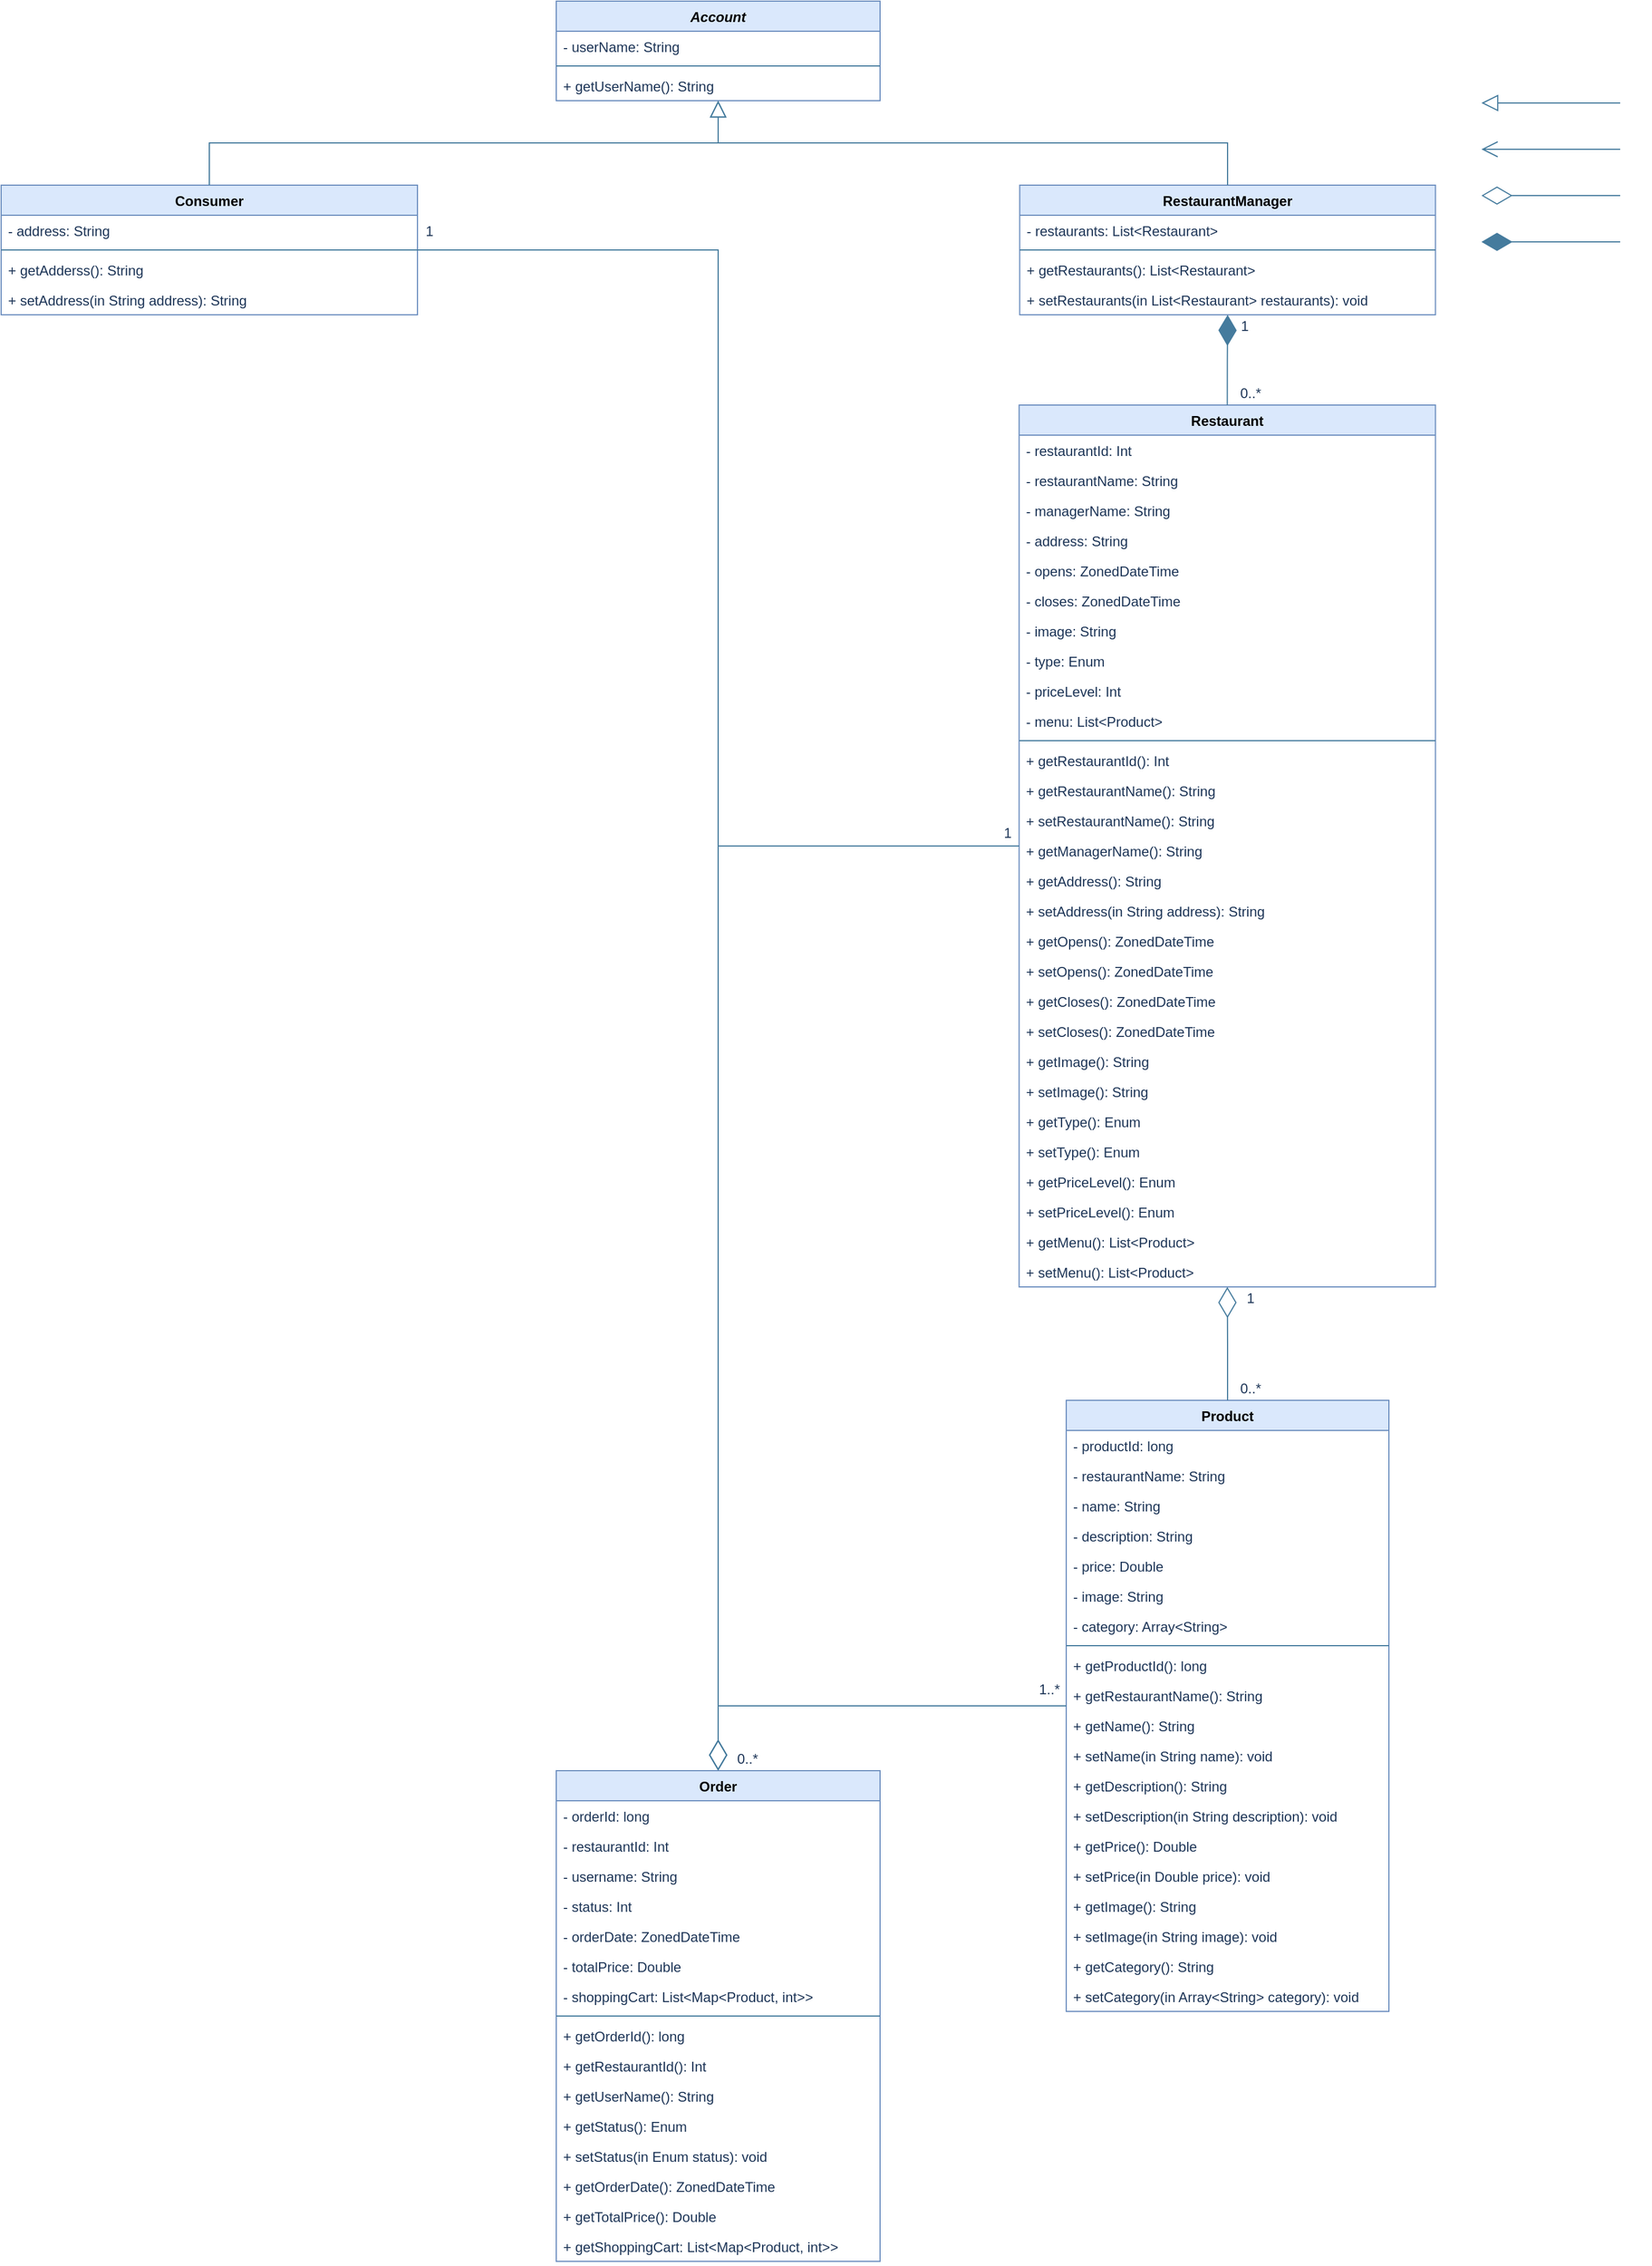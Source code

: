 <mxfile version="15.4.0" type="device"><diagram id="kH5EvR-699uaDCiAUXqp" name="Page-1"><mxGraphModel dx="772" dy="2348" grid="1" gridSize="10" guides="1" tooltips="1" connect="1" arrows="1" fold="1" page="1" pageScale="1" pageWidth="827" pageHeight="1169" background="#ffffff" math="0" shadow="0"><root><mxCell id="0"/><mxCell id="1" parent="0"/><mxCell id="DsfmJBuCFoYnAW1XdrLI-59" value="" style="endArrow=block;endFill=0;endSize=12;html=1;rounded=0;edgeStyle=orthogonalEdgeStyle;strokeColor=#457B9D;fontColor=#1D3557;labelBackgroundColor=#F1FAEE;" parent="1" edge="1"><mxGeometry width="160" relative="1" as="geometry"><mxPoint x="1520" y="-1081" as="sourcePoint"/><mxPoint x="1400" y="-1081" as="targetPoint"/></mxGeometry></mxCell><mxCell id="DsfmJBuCFoYnAW1XdrLI-115" value="Account" style="swimlane;fontStyle=3;align=center;verticalAlign=top;childLayout=stackLayout;horizontal=1;startSize=26;horizontalStack=0;resizeParent=1;resizeParentMax=0;resizeLast=0;collapsible=1;marginBottom=0;rounded=0;shadow=0;glass=0;labelBorderColor=none;strokeColor=#6c8ebf;fillColor=#dae8fc;" parent="1" vertex="1"><mxGeometry x="600" y="-1169" width="280" height="86" as="geometry"/></mxCell><mxCell id="AVOF0F7odBu44iWRDXYe-78" value="- userName: String" style="text;strokeColor=none;fillColor=none;align=left;verticalAlign=top;spacingLeft=4;spacingRight=4;overflow=hidden;rotatable=0;points=[[0,0.5],[1,0.5]];portConstraint=eastwest;rounded=0;shadow=0;glass=0;labelBorderColor=none;fontColor=#1D3557;" parent="DsfmJBuCFoYnAW1XdrLI-115" vertex="1"><mxGeometry y="26" width="280" height="26" as="geometry"/></mxCell><mxCell id="DsfmJBuCFoYnAW1XdrLI-117" value="" style="line;strokeWidth=1;fillColor=none;align=left;verticalAlign=middle;spacingTop=-1;spacingLeft=3;spacingRight=3;rotatable=0;labelPosition=right;points=[];portConstraint=eastwest;rounded=0;shadow=0;glass=0;labelBorderColor=none;strokeColor=#457B9D;fontColor=#1D3557;labelBackgroundColor=#F1FAEE;" parent="DsfmJBuCFoYnAW1XdrLI-115" vertex="1"><mxGeometry y="52" width="280" height="8" as="geometry"/></mxCell><mxCell id="DsfmJBuCFoYnAW1XdrLI-118" value="+ getUserName(): String" style="text;strokeColor=none;fillColor=none;align=left;verticalAlign=top;spacingLeft=4;spacingRight=4;overflow=hidden;rotatable=0;points=[[0,0.5],[1,0.5]];portConstraint=eastwest;rounded=0;shadow=0;glass=0;labelBorderColor=none;fontColor=#1D3557;" parent="DsfmJBuCFoYnAW1XdrLI-115" vertex="1"><mxGeometry y="60" width="280" height="26" as="geometry"/></mxCell><mxCell id="DsfmJBuCFoYnAW1XdrLI-119" value="Consumer" style="swimlane;fontStyle=1;align=center;verticalAlign=top;childLayout=stackLayout;horizontal=1;startSize=26;horizontalStack=0;resizeParent=1;resizeParentMax=0;resizeLast=0;collapsible=1;marginBottom=0;rounded=0;shadow=0;glass=0;labelBorderColor=none;strokeColor=#6c8ebf;fillColor=#dae8fc;" parent="1" vertex="1"><mxGeometry x="120" y="-1010" width="360" height="112" as="geometry"/></mxCell><mxCell id="AVOF0F7odBu44iWRDXYe-98" value="- address: String" style="text;strokeColor=none;fillColor=none;align=left;verticalAlign=top;spacingLeft=4;spacingRight=4;overflow=hidden;rotatable=0;points=[[0,0.5],[1,0.5]];portConstraint=eastwest;rounded=0;shadow=0;glass=0;labelBorderColor=none;fontColor=#1D3557;" parent="DsfmJBuCFoYnAW1XdrLI-119" vertex="1"><mxGeometry y="26" width="360" height="26" as="geometry"/></mxCell><mxCell id="DsfmJBuCFoYnAW1XdrLI-121" value="" style="line;strokeWidth=1;fillColor=none;align=left;verticalAlign=middle;spacingTop=-1;spacingLeft=3;spacingRight=3;rotatable=0;labelPosition=right;points=[];portConstraint=eastwest;rounded=0;shadow=0;glass=0;labelBorderColor=none;strokeColor=#457B9D;fontColor=#1D3557;labelBackgroundColor=#F1FAEE;" parent="DsfmJBuCFoYnAW1XdrLI-119" vertex="1"><mxGeometry y="52" width="360" height="8" as="geometry"/></mxCell><mxCell id="Y4TwtO4m5vdg5S0T6f14-2" value="+ getAdderss(): String" style="text;strokeColor=none;fillColor=none;align=left;verticalAlign=top;spacingLeft=4;spacingRight=4;overflow=hidden;rotatable=0;points=[[0,0.5],[1,0.5]];portConstraint=eastwest;rounded=0;shadow=0;glass=0;labelBorderColor=none;fontColor=#1D3557;" parent="DsfmJBuCFoYnAW1XdrLI-119" vertex="1"><mxGeometry y="60" width="360" height="26" as="geometry"/></mxCell><mxCell id="Y4TwtO4m5vdg5S0T6f14-16" value="+ setAddress(in String address): String" style="text;strokeColor=none;fillColor=none;align=left;verticalAlign=top;spacingLeft=4;spacingRight=4;overflow=hidden;rotatable=0;points=[[0,0.5],[1,0.5]];portConstraint=eastwest;rounded=0;shadow=0;glass=0;labelBorderColor=none;fontColor=#1D3557;" parent="DsfmJBuCFoYnAW1XdrLI-119" vertex="1"><mxGeometry y="86" width="360" height="26" as="geometry"/></mxCell><mxCell id="DsfmJBuCFoYnAW1XdrLI-123" value="RestaurantManager" style="swimlane;fontStyle=1;align=center;verticalAlign=top;childLayout=stackLayout;horizontal=1;startSize=26;horizontalStack=0;resizeParent=1;resizeParentMax=0;resizeLast=0;collapsible=1;marginBottom=0;rounded=0;shadow=0;glass=0;labelBorderColor=none;strokeColor=#6c8ebf;fillColor=#dae8fc;" parent="1" vertex="1"><mxGeometry x="1000.75" y="-1010" width="359.5" height="112" as="geometry"><mxRectangle x="1000.75" y="-999" width="140" height="26" as="alternateBounds"/></mxGeometry></mxCell><mxCell id="AVOF0F7odBu44iWRDXYe-86" value="- restaurants: List&lt;Restaurant&gt;" style="text;strokeColor=none;fillColor=none;align=left;verticalAlign=top;spacingLeft=4;spacingRight=4;overflow=hidden;rotatable=0;points=[[0,0.5],[1,0.5]];portConstraint=eastwest;rounded=0;shadow=0;glass=0;labelBorderColor=none;fontColor=#1D3557;" parent="DsfmJBuCFoYnAW1XdrLI-123" vertex="1"><mxGeometry y="26" width="359.5" height="26" as="geometry"/></mxCell><mxCell id="DsfmJBuCFoYnAW1XdrLI-125" value="" style="line;strokeWidth=1;fillColor=none;align=left;verticalAlign=middle;spacingTop=-1;spacingLeft=3;spacingRight=3;rotatable=0;labelPosition=right;points=[];portConstraint=eastwest;rounded=0;shadow=0;glass=0;labelBorderColor=none;strokeColor=#457B9D;fontColor=#1D3557;labelBackgroundColor=#F1FAEE;" parent="DsfmJBuCFoYnAW1XdrLI-123" vertex="1"><mxGeometry y="52" width="359.5" height="8" as="geometry"/></mxCell><mxCell id="DsfmJBuCFoYnAW1XdrLI-126" value="+ getRestaurants(): List&lt;Restaurant&gt;" style="text;strokeColor=none;fillColor=none;align=left;verticalAlign=top;spacingLeft=4;spacingRight=4;overflow=hidden;rotatable=0;points=[[0,0.5],[1,0.5]];portConstraint=eastwest;rounded=0;shadow=0;glass=0;labelBorderColor=none;fontColor=#1D3557;" parent="DsfmJBuCFoYnAW1XdrLI-123" vertex="1"><mxGeometry y="60" width="359.5" height="26" as="geometry"/></mxCell><mxCell id="Y4TwtO4m5vdg5S0T6f14-20" value="+ setRestaurants(in List&lt;Restaurant&gt; restaurants): void" style="text;strokeColor=none;fillColor=none;align=left;verticalAlign=top;spacingLeft=4;spacingRight=4;overflow=hidden;rotatable=0;points=[[0,0.5],[1,0.5]];portConstraint=eastwest;rounded=0;shadow=0;glass=0;labelBorderColor=none;fontColor=#1D3557;" parent="DsfmJBuCFoYnAW1XdrLI-123" vertex="1"><mxGeometry y="86" width="359.5" height="26" as="geometry"/></mxCell><mxCell id="DsfmJBuCFoYnAW1XdrLI-131" value="Product" style="swimlane;fontStyle=1;align=center;verticalAlign=top;childLayout=stackLayout;horizontal=1;startSize=26;horizontalStack=0;resizeParent=1;resizeParentMax=0;resizeLast=0;collapsible=1;marginBottom=0;rounded=0;shadow=0;glass=0;labelBorderColor=none;strokeColor=#6c8ebf;fillColor=#dae8fc;" parent="1" vertex="1"><mxGeometry x="1041" y="40" width="279" height="528" as="geometry"/></mxCell><mxCell id="XpfZN9gbDLYwV929RArz-31" value="- productId: long" style="text;strokeColor=none;fillColor=none;align=left;verticalAlign=top;spacingLeft=4;spacingRight=4;overflow=hidden;rotatable=0;points=[[0,0.5],[1,0.5]];portConstraint=eastwest;rounded=0;shadow=0;glass=0;labelBorderColor=none;fontColor=#1D3557;" parent="DsfmJBuCFoYnAW1XdrLI-131" vertex="1"><mxGeometry y="26" width="279" height="26" as="geometry"/></mxCell><mxCell id="Y4TwtO4m5vdg5S0T6f14-45" value="- restaurantName: String" style="text;strokeColor=none;fillColor=none;align=left;verticalAlign=top;spacingLeft=4;spacingRight=4;overflow=hidden;rotatable=0;points=[[0,0.5],[1,0.5]];portConstraint=eastwest;rounded=0;shadow=0;glass=0;labelBorderColor=none;fontColor=#1D3557;" parent="DsfmJBuCFoYnAW1XdrLI-131" vertex="1"><mxGeometry y="52" width="279" height="26" as="geometry"/></mxCell><mxCell id="AVOF0F7odBu44iWRDXYe-93" value="- name: String" style="text;strokeColor=none;fillColor=none;align=left;verticalAlign=top;spacingLeft=4;spacingRight=4;overflow=hidden;rotatable=0;points=[[0,0.5],[1,0.5]];portConstraint=eastwest;rounded=0;shadow=0;glass=0;labelBorderColor=none;fontColor=#1D3557;" parent="DsfmJBuCFoYnAW1XdrLI-131" vertex="1"><mxGeometry y="78" width="279" height="26" as="geometry"/></mxCell><mxCell id="AVOF0F7odBu44iWRDXYe-94" value="- description: String" style="text;strokeColor=none;fillColor=none;align=left;verticalAlign=top;spacingLeft=4;spacingRight=4;overflow=hidden;rotatable=0;points=[[0,0.5],[1,0.5]];portConstraint=eastwest;rounded=0;shadow=0;glass=0;labelBorderColor=none;fontColor=#1D3557;" parent="DsfmJBuCFoYnAW1XdrLI-131" vertex="1"><mxGeometry y="104" width="279" height="26" as="geometry"/></mxCell><mxCell id="AVOF0F7odBu44iWRDXYe-95" value="- price: Double" style="text;strokeColor=none;fillColor=none;align=left;verticalAlign=top;spacingLeft=4;spacingRight=4;overflow=hidden;rotatable=0;points=[[0,0.5],[1,0.5]];portConstraint=eastwest;rounded=0;shadow=0;glass=0;labelBorderColor=none;fontColor=#1D3557;" parent="DsfmJBuCFoYnAW1XdrLI-131" vertex="1"><mxGeometry y="130" width="279" height="26" as="geometry"/></mxCell><mxCell id="AVOF0F7odBu44iWRDXYe-96" value="- image: String" style="text;strokeColor=none;fillColor=none;align=left;verticalAlign=top;spacingLeft=4;spacingRight=4;overflow=hidden;rotatable=0;points=[[0,0.5],[1,0.5]];portConstraint=eastwest;rounded=0;shadow=0;glass=0;labelBorderColor=none;fontColor=#1D3557;" parent="DsfmJBuCFoYnAW1XdrLI-131" vertex="1"><mxGeometry y="156" width="279" height="26" as="geometry"/></mxCell><mxCell id="AVOF0F7odBu44iWRDXYe-92" value="- category: Array&lt;String&gt;" style="text;strokeColor=none;fillColor=none;align=left;verticalAlign=top;spacingLeft=4;spacingRight=4;overflow=hidden;rotatable=0;points=[[0,0.5],[1,0.5]];portConstraint=eastwest;rounded=0;shadow=0;glass=0;labelBorderColor=none;fontColor=#1D3557;" parent="DsfmJBuCFoYnAW1XdrLI-131" vertex="1"><mxGeometry y="182" width="279" height="26" as="geometry"/></mxCell><mxCell id="DsfmJBuCFoYnAW1XdrLI-133" value="" style="line;strokeWidth=1;fillColor=none;align=left;verticalAlign=middle;spacingTop=-1;spacingLeft=3;spacingRight=3;rotatable=0;labelPosition=right;points=[];portConstraint=eastwest;rounded=0;shadow=0;glass=0;labelBorderColor=none;strokeColor=#457B9D;fontColor=#1D3557;labelBackgroundColor=#F1FAEE;" parent="DsfmJBuCFoYnAW1XdrLI-131" vertex="1"><mxGeometry y="208" width="279" height="8" as="geometry"/></mxCell><mxCell id="JdM7LiX7WN8Dvq4fd227-5" value="+ getProductId(): long" style="text;strokeColor=none;fillColor=none;align=left;verticalAlign=top;spacingLeft=4;spacingRight=4;overflow=hidden;rotatable=0;points=[[0,0.5],[1,0.5]];portConstraint=eastwest;rounded=0;shadow=0;glass=0;labelBorderColor=none;fontColor=#1D3557;" parent="DsfmJBuCFoYnAW1XdrLI-131" vertex="1"><mxGeometry y="216" width="279" height="26" as="geometry"/></mxCell><mxCell id="Y4TwtO4m5vdg5S0T6f14-46" value="+ getRestaurantName(): String" style="text;strokeColor=none;fillColor=none;align=left;verticalAlign=top;spacingLeft=4;spacingRight=4;overflow=hidden;rotatable=0;points=[[0,0.5],[1,0.5]];portConstraint=eastwest;rounded=0;shadow=0;glass=0;labelBorderColor=none;fontColor=#1D3557;" parent="DsfmJBuCFoYnAW1XdrLI-131" vertex="1"><mxGeometry y="242" width="279" height="26" as="geometry"/></mxCell><mxCell id="Y4TwtO4m5vdg5S0T6f14-10" value="+ getName(): String" style="text;strokeColor=none;fillColor=none;align=left;verticalAlign=top;spacingLeft=4;spacingRight=4;overflow=hidden;rotatable=0;points=[[0,0.5],[1,0.5]];portConstraint=eastwest;rounded=0;shadow=0;glass=0;labelBorderColor=none;fontColor=#1D3557;" parent="DsfmJBuCFoYnAW1XdrLI-131" vertex="1"><mxGeometry y="268" width="279" height="26" as="geometry"/></mxCell><mxCell id="Y4TwtO4m5vdg5S0T6f14-30" value="+ setName(in String name): void" style="text;strokeColor=none;fillColor=none;align=left;verticalAlign=top;spacingLeft=4;spacingRight=4;overflow=hidden;rotatable=0;points=[[0,0.5],[1,0.5]];portConstraint=eastwest;rounded=0;shadow=0;glass=0;labelBorderColor=none;fontColor=#1D3557;" parent="DsfmJBuCFoYnAW1XdrLI-131" vertex="1"><mxGeometry y="294" width="279" height="26" as="geometry"/></mxCell><mxCell id="Y4TwtO4m5vdg5S0T6f14-11" value="+ getDescription(): String" style="text;strokeColor=none;fillColor=none;align=left;verticalAlign=top;spacingLeft=4;spacingRight=4;overflow=hidden;rotatable=0;points=[[0,0.5],[1,0.5]];portConstraint=eastwest;rounded=0;shadow=0;glass=0;labelBorderColor=none;fontColor=#1D3557;" parent="DsfmJBuCFoYnAW1XdrLI-131" vertex="1"><mxGeometry y="320" width="279" height="26" as="geometry"/></mxCell><mxCell id="Y4TwtO4m5vdg5S0T6f14-31" value="+ setDescription(in String description): void" style="text;strokeColor=none;fillColor=none;align=left;verticalAlign=top;spacingLeft=4;spacingRight=4;overflow=hidden;rotatable=0;points=[[0,0.5],[1,0.5]];portConstraint=eastwest;rounded=0;shadow=0;glass=0;labelBorderColor=none;fontColor=#1D3557;" parent="DsfmJBuCFoYnAW1XdrLI-131" vertex="1"><mxGeometry y="346" width="279" height="26" as="geometry"/></mxCell><mxCell id="Y4TwtO4m5vdg5S0T6f14-13" value="+ getPrice(): Double" style="text;strokeColor=none;fillColor=none;align=left;verticalAlign=top;spacingLeft=4;spacingRight=4;overflow=hidden;rotatable=0;points=[[0,0.5],[1,0.5]];portConstraint=eastwest;rounded=0;shadow=0;glass=0;labelBorderColor=none;fontColor=#1D3557;" parent="DsfmJBuCFoYnAW1XdrLI-131" vertex="1"><mxGeometry y="372" width="279" height="26" as="geometry"/></mxCell><mxCell id="Y4TwtO4m5vdg5S0T6f14-33" value="+ setPrice(in Double price): void" style="text;strokeColor=none;fillColor=none;align=left;verticalAlign=top;spacingLeft=4;spacingRight=4;overflow=hidden;rotatable=0;points=[[0,0.5],[1,0.5]];portConstraint=eastwest;rounded=0;shadow=0;glass=0;labelBorderColor=none;fontColor=#1D3557;" parent="DsfmJBuCFoYnAW1XdrLI-131" vertex="1"><mxGeometry y="398" width="279" height="26" as="geometry"/></mxCell><mxCell id="Y4TwtO4m5vdg5S0T6f14-14" value="+ getImage(): String" style="text;strokeColor=none;fillColor=none;align=left;verticalAlign=top;spacingLeft=4;spacingRight=4;overflow=hidden;rotatable=0;points=[[0,0.5],[1,0.5]];portConstraint=eastwest;rounded=0;shadow=0;glass=0;labelBorderColor=none;fontColor=#1D3557;" parent="DsfmJBuCFoYnAW1XdrLI-131" vertex="1"><mxGeometry y="424" width="279" height="26" as="geometry"/></mxCell><mxCell id="Y4TwtO4m5vdg5S0T6f14-34" value="+ setImage(in String image): void" style="text;strokeColor=none;fillColor=none;align=left;verticalAlign=top;spacingLeft=4;spacingRight=4;overflow=hidden;rotatable=0;points=[[0,0.5],[1,0.5]];portConstraint=eastwest;rounded=0;shadow=0;glass=0;labelBorderColor=none;fontColor=#1D3557;" parent="DsfmJBuCFoYnAW1XdrLI-131" vertex="1"><mxGeometry y="450" width="279" height="26" as="geometry"/></mxCell><mxCell id="Y4TwtO4m5vdg5S0T6f14-12" value="+ getCategory(): String" style="text;strokeColor=none;fillColor=none;align=left;verticalAlign=top;spacingLeft=4;spacingRight=4;overflow=hidden;rotatable=0;points=[[0,0.5],[1,0.5]];portConstraint=eastwest;rounded=0;shadow=0;glass=0;labelBorderColor=none;fontColor=#1D3557;" parent="DsfmJBuCFoYnAW1XdrLI-131" vertex="1"><mxGeometry y="476" width="279" height="26" as="geometry"/></mxCell><mxCell id="Y4TwtO4m5vdg5S0T6f14-32" value="+ setCategory(in Array&lt;String&gt; category): void" style="text;strokeColor=none;fillColor=none;align=left;verticalAlign=top;spacingLeft=4;spacingRight=4;overflow=hidden;rotatable=0;points=[[0,0.5],[1,0.5]];portConstraint=eastwest;rounded=0;shadow=0;glass=0;labelBorderColor=none;fontColor=#1D3557;" parent="DsfmJBuCFoYnAW1XdrLI-131" vertex="1"><mxGeometry y="502" width="279" height="26" as="geometry"/></mxCell><mxCell id="DsfmJBuCFoYnAW1XdrLI-149" value="Restaurant" style="swimlane;fontStyle=1;align=center;verticalAlign=top;childLayout=stackLayout;horizontal=1;startSize=26;horizontalStack=0;resizeParent=1;resizeParentMax=0;resizeLast=0;collapsible=1;marginBottom=0;rounded=0;shadow=0;glass=0;labelBorderColor=none;strokeColor=#6c8ebf;fillColor=#dae8fc;" parent="1" vertex="1"><mxGeometry x="1000.25" y="-820" width="360" height="762" as="geometry"/></mxCell><mxCell id="AVOF0F7odBu44iWRDXYe-79" value="- restaurantId: Int" style="text;strokeColor=none;fillColor=none;align=left;verticalAlign=top;spacingLeft=4;spacingRight=4;overflow=hidden;rotatable=0;points=[[0,0.5],[1,0.5]];portConstraint=eastwest;rounded=0;shadow=0;glass=0;labelBorderColor=none;fontColor=#1D3557;" parent="DsfmJBuCFoYnAW1XdrLI-149" vertex="1"><mxGeometry y="26" width="360" height="26" as="geometry"/></mxCell><mxCell id="YBpDcQN0KDX1EJcxl65J-4" value="- restaurantName: String" style="text;strokeColor=none;fillColor=none;align=left;verticalAlign=top;spacingLeft=4;spacingRight=4;overflow=hidden;rotatable=0;points=[[0,0.5],[1,0.5]];portConstraint=eastwest;rounded=0;shadow=0;glass=0;labelBorderColor=none;fontColor=#1D3557;" vertex="1" parent="DsfmJBuCFoYnAW1XdrLI-149"><mxGeometry y="52" width="360" height="26" as="geometry"/></mxCell><mxCell id="Y4TwtO4m5vdg5S0T6f14-47" value="- managerName: String" style="text;strokeColor=none;fillColor=none;align=left;verticalAlign=top;spacingLeft=4;spacingRight=4;overflow=hidden;rotatable=0;points=[[0,0.5],[1,0.5]];portConstraint=eastwest;rounded=0;shadow=0;glass=0;labelBorderColor=none;fontColor=#1D3557;" parent="DsfmJBuCFoYnAW1XdrLI-149" vertex="1"><mxGeometry y="78" width="360" height="26" as="geometry"/></mxCell><mxCell id="AVOF0F7odBu44iWRDXYe-80" value="- address: String" style="text;strokeColor=none;fillColor=none;align=left;verticalAlign=top;spacingLeft=4;spacingRight=4;overflow=hidden;rotatable=0;points=[[0,0.5],[1,0.5]];portConstraint=eastwest;rounded=0;shadow=0;glass=0;labelBorderColor=none;fontColor=#1D3557;" parent="DsfmJBuCFoYnAW1XdrLI-149" vertex="1"><mxGeometry y="104" width="360" height="26" as="geometry"/></mxCell><mxCell id="AVOF0F7odBu44iWRDXYe-81" value="- opens: ZonedDateTime" style="text;strokeColor=none;fillColor=none;align=left;verticalAlign=top;spacingLeft=4;spacingRight=4;overflow=hidden;rotatable=0;points=[[0,0.5],[1,0.5]];portConstraint=eastwest;rounded=0;shadow=0;glass=0;labelBorderColor=none;fontColor=#1D3557;" parent="DsfmJBuCFoYnAW1XdrLI-149" vertex="1"><mxGeometry y="130" width="360" height="26" as="geometry"/></mxCell><mxCell id="YBpDcQN0KDX1EJcxl65J-1" value="- closes: ZonedDateTime" style="text;strokeColor=none;fillColor=none;align=left;verticalAlign=top;spacingLeft=4;spacingRight=4;overflow=hidden;rotatable=0;points=[[0,0.5],[1,0.5]];portConstraint=eastwest;rounded=0;shadow=0;glass=0;labelBorderColor=none;fontColor=#1D3557;" vertex="1" parent="DsfmJBuCFoYnAW1XdrLI-149"><mxGeometry y="156" width="360" height="26" as="geometry"/></mxCell><mxCell id="AVOF0F7odBu44iWRDXYe-82" value="- image: String" style="text;strokeColor=none;fillColor=none;align=left;verticalAlign=top;spacingLeft=4;spacingRight=4;overflow=hidden;rotatable=0;points=[[0,0.5],[1,0.5]];portConstraint=eastwest;rounded=0;shadow=0;glass=0;labelBorderColor=none;fontColor=#1D3557;" parent="DsfmJBuCFoYnAW1XdrLI-149" vertex="1"><mxGeometry y="182" width="360" height="26" as="geometry"/></mxCell><mxCell id="AVOF0F7odBu44iWRDXYe-83" value="- type: Enum" style="text;strokeColor=none;fillColor=none;align=left;verticalAlign=top;spacingLeft=4;spacingRight=4;overflow=hidden;rotatable=0;points=[[0,0.5],[1,0.5]];portConstraint=eastwest;rounded=0;shadow=0;glass=0;labelBorderColor=none;fontColor=#1D3557;" parent="DsfmJBuCFoYnAW1XdrLI-149" vertex="1"><mxGeometry y="208" width="360" height="26" as="geometry"/></mxCell><mxCell id="AVOF0F7odBu44iWRDXYe-84" value="- priceLevel: Int" style="text;strokeColor=none;fillColor=none;align=left;verticalAlign=top;spacingLeft=4;spacingRight=4;overflow=hidden;rotatable=0;points=[[0,0.5],[1,0.5]];portConstraint=eastwest;rounded=0;shadow=0;glass=0;labelBorderColor=none;fontColor=#1D3557;" parent="DsfmJBuCFoYnAW1XdrLI-149" vertex="1"><mxGeometry y="234" width="360" height="26" as="geometry"/></mxCell><mxCell id="AVOF0F7odBu44iWRDXYe-88" value="- menu: List&lt;Product&gt;" style="text;strokeColor=none;fillColor=none;align=left;verticalAlign=top;spacingLeft=4;spacingRight=4;overflow=hidden;rotatable=0;points=[[0,0.5],[1,0.5]];portConstraint=eastwest;rounded=0;shadow=0;glass=0;labelBorderColor=none;fontColor=#1D3557;" parent="DsfmJBuCFoYnAW1XdrLI-149" vertex="1"><mxGeometry y="260" width="360" height="26" as="geometry"/></mxCell><mxCell id="DsfmJBuCFoYnAW1XdrLI-151" value="" style="line;strokeWidth=1;fillColor=none;align=left;verticalAlign=middle;spacingTop=-1;spacingLeft=3;spacingRight=3;rotatable=0;labelPosition=right;points=[];portConstraint=eastwest;rounded=0;shadow=0;glass=0;labelBorderColor=none;strokeColor=#457B9D;fontColor=#1D3557;labelBackgroundColor=#F1FAEE;" parent="DsfmJBuCFoYnAW1XdrLI-149" vertex="1"><mxGeometry y="286" width="360" height="8" as="geometry"/></mxCell><mxCell id="AVOF0F7odBu44iWRDXYe-4" value="+ getRestaurantId(): Int" style="text;strokeColor=none;fillColor=none;align=left;verticalAlign=top;spacingLeft=4;spacingRight=4;overflow=hidden;rotatable=0;points=[[0,0.5],[1,0.5]];portConstraint=eastwest;rounded=0;shadow=0;glass=0;labelBorderColor=none;fontColor=#1D3557;" parent="DsfmJBuCFoYnAW1XdrLI-149" vertex="1"><mxGeometry y="294" width="360" height="26" as="geometry"/></mxCell><mxCell id="YBpDcQN0KDX1EJcxl65J-5" value="+ getRestaurantName(): String" style="text;strokeColor=none;fillColor=none;align=left;verticalAlign=top;spacingLeft=4;spacingRight=4;overflow=hidden;rotatable=0;points=[[0,0.5],[1,0.5]];portConstraint=eastwest;rounded=0;shadow=0;glass=0;labelBorderColor=none;fontColor=#1D3557;" vertex="1" parent="DsfmJBuCFoYnAW1XdrLI-149"><mxGeometry y="320" width="360" height="26" as="geometry"/></mxCell><mxCell id="YBpDcQN0KDX1EJcxl65J-35" value="+ setRestaurantName(): String" style="text;strokeColor=none;fillColor=none;align=left;verticalAlign=top;spacingLeft=4;spacingRight=4;overflow=hidden;rotatable=0;points=[[0,0.5],[1,0.5]];portConstraint=eastwest;rounded=0;shadow=0;glass=0;labelBorderColor=none;fontColor=#1D3557;" vertex="1" parent="DsfmJBuCFoYnAW1XdrLI-149"><mxGeometry y="346" width="360" height="26" as="geometry"/></mxCell><mxCell id="Y4TwtO4m5vdg5S0T6f14-48" value="+ getManagerName(): String" style="text;strokeColor=none;fillColor=none;align=left;verticalAlign=top;spacingLeft=4;spacingRight=4;overflow=hidden;rotatable=0;points=[[0,0.5],[1,0.5]];portConstraint=eastwest;rounded=0;shadow=0;glass=0;labelBorderColor=none;fontColor=#1D3557;" parent="DsfmJBuCFoYnAW1XdrLI-149" vertex="1"><mxGeometry y="372" width="360" height="26" as="geometry"/></mxCell><mxCell id="Y4TwtO4m5vdg5S0T6f14-4" value="+ getAddress(): String" style="text;strokeColor=none;fillColor=none;align=left;verticalAlign=top;spacingLeft=4;spacingRight=4;overflow=hidden;rotatable=0;points=[[0,0.5],[1,0.5]];portConstraint=eastwest;rounded=0;shadow=0;glass=0;labelBorderColor=none;fontColor=#1D3557;" parent="DsfmJBuCFoYnAW1XdrLI-149" vertex="1"><mxGeometry y="398" width="360" height="26" as="geometry"/></mxCell><mxCell id="Y4TwtO4m5vdg5S0T6f14-21" value="+ setAddress(in String address): String" style="text;strokeColor=none;fillColor=none;align=left;verticalAlign=top;spacingLeft=4;spacingRight=4;overflow=hidden;rotatable=0;points=[[0,0.5],[1,0.5]];portConstraint=eastwest;rounded=0;shadow=0;glass=0;labelBorderColor=none;fontColor=#1D3557;" parent="DsfmJBuCFoYnAW1XdrLI-149" vertex="1"><mxGeometry y="424" width="360" height="26" as="geometry"/></mxCell><mxCell id="Y4TwtO4m5vdg5S0T6f14-5" value="+ getOpens(): ZonedDateTime" style="text;strokeColor=none;fillColor=none;align=left;verticalAlign=top;spacingLeft=4;spacingRight=4;overflow=hidden;rotatable=0;points=[[0,0.5],[1,0.5]];portConstraint=eastwest;rounded=0;shadow=0;glass=0;labelBorderColor=none;fontColor=#1D3557;" parent="DsfmJBuCFoYnAW1XdrLI-149" vertex="1"><mxGeometry y="450" width="360" height="26" as="geometry"/></mxCell><mxCell id="Y4TwtO4m5vdg5S0T6f14-22" value="+ setOpens(): ZonedDateTime" style="text;strokeColor=none;fillColor=none;align=left;verticalAlign=top;spacingLeft=4;spacingRight=4;overflow=hidden;rotatable=0;points=[[0,0.5],[1,0.5]];portConstraint=eastwest;rounded=0;shadow=0;glass=0;labelBorderColor=none;fontColor=#1D3557;" parent="DsfmJBuCFoYnAW1XdrLI-149" vertex="1"><mxGeometry y="476" width="360" height="26" as="geometry"/></mxCell><mxCell id="YBpDcQN0KDX1EJcxl65J-2" value="+ getCloses(): ZonedDateTime" style="text;strokeColor=none;fillColor=none;align=left;verticalAlign=top;spacingLeft=4;spacingRight=4;overflow=hidden;rotatable=0;points=[[0,0.5],[1,0.5]];portConstraint=eastwest;rounded=0;shadow=0;glass=0;labelBorderColor=none;fontColor=#1D3557;" vertex="1" parent="DsfmJBuCFoYnAW1XdrLI-149"><mxGeometry y="502" width="360" height="26" as="geometry"/></mxCell><mxCell id="YBpDcQN0KDX1EJcxl65J-3" value="+ setCloses(): ZonedDateTime" style="text;strokeColor=none;fillColor=none;align=left;verticalAlign=top;spacingLeft=4;spacingRight=4;overflow=hidden;rotatable=0;points=[[0,0.5],[1,0.5]];portConstraint=eastwest;rounded=0;shadow=0;glass=0;labelBorderColor=none;fontColor=#1D3557;" vertex="1" parent="DsfmJBuCFoYnAW1XdrLI-149"><mxGeometry y="528" width="360" height="26" as="geometry"/></mxCell><mxCell id="Y4TwtO4m5vdg5S0T6f14-6" value="+ getImage(): String" style="text;strokeColor=none;fillColor=none;align=left;verticalAlign=top;spacingLeft=4;spacingRight=4;overflow=hidden;rotatable=0;points=[[0,0.5],[1,0.5]];portConstraint=eastwest;rounded=0;shadow=0;glass=0;labelBorderColor=none;fontColor=#1D3557;" parent="DsfmJBuCFoYnAW1XdrLI-149" vertex="1"><mxGeometry y="554" width="360" height="26" as="geometry"/></mxCell><mxCell id="Y4TwtO4m5vdg5S0T6f14-23" value="+ setImage(): String" style="text;strokeColor=none;fillColor=none;align=left;verticalAlign=top;spacingLeft=4;spacingRight=4;overflow=hidden;rotatable=0;points=[[0,0.5],[1,0.5]];portConstraint=eastwest;rounded=0;shadow=0;glass=0;labelBorderColor=none;fontColor=#1D3557;" parent="DsfmJBuCFoYnAW1XdrLI-149" vertex="1"><mxGeometry y="580" width="360" height="26" as="geometry"/></mxCell><mxCell id="Y4TwtO4m5vdg5S0T6f14-7" value="+ getType(): Enum" style="text;strokeColor=none;fillColor=none;align=left;verticalAlign=top;spacingLeft=4;spacingRight=4;overflow=hidden;rotatable=0;points=[[0,0.5],[1,0.5]];portConstraint=eastwest;rounded=0;shadow=0;glass=0;labelBorderColor=none;fontColor=#1D3557;" parent="DsfmJBuCFoYnAW1XdrLI-149" vertex="1"><mxGeometry y="606" width="360" height="26" as="geometry"/></mxCell><mxCell id="Y4TwtO4m5vdg5S0T6f14-24" value="+ setType(): Enum" style="text;strokeColor=none;fillColor=none;align=left;verticalAlign=top;spacingLeft=4;spacingRight=4;overflow=hidden;rotatable=0;points=[[0,0.5],[1,0.5]];portConstraint=eastwest;rounded=0;shadow=0;glass=0;labelBorderColor=none;fontColor=#1D3557;" parent="DsfmJBuCFoYnAW1XdrLI-149" vertex="1"><mxGeometry y="632" width="360" height="26" as="geometry"/></mxCell><mxCell id="Y4TwtO4m5vdg5S0T6f14-8" value="+ getPriceLevel(): Enum" style="text;strokeColor=none;fillColor=none;align=left;verticalAlign=top;spacingLeft=4;spacingRight=4;overflow=hidden;rotatable=0;points=[[0,0.5],[1,0.5]];portConstraint=eastwest;rounded=0;shadow=0;glass=0;labelBorderColor=none;fontColor=#1D3557;" parent="DsfmJBuCFoYnAW1XdrLI-149" vertex="1"><mxGeometry y="658" width="360" height="26" as="geometry"/></mxCell><mxCell id="Y4TwtO4m5vdg5S0T6f14-25" value="+ setPriceLevel(): Enum" style="text;strokeColor=none;fillColor=none;align=left;verticalAlign=top;spacingLeft=4;spacingRight=4;overflow=hidden;rotatable=0;points=[[0,0.5],[1,0.5]];portConstraint=eastwest;rounded=0;shadow=0;glass=0;labelBorderColor=none;fontColor=#1D3557;" parent="DsfmJBuCFoYnAW1XdrLI-149" vertex="1"><mxGeometry y="684" width="360" height="26" as="geometry"/></mxCell><mxCell id="Y4TwtO4m5vdg5S0T6f14-9" value="+ getMenu(): List&lt;Product&gt;" style="text;strokeColor=none;fillColor=none;align=left;verticalAlign=top;spacingLeft=4;spacingRight=4;overflow=hidden;rotatable=0;points=[[0,0.5],[1,0.5]];portConstraint=eastwest;rounded=0;shadow=0;glass=0;labelBorderColor=none;fontColor=#1D3557;" parent="DsfmJBuCFoYnAW1XdrLI-149" vertex="1"><mxGeometry y="710" width="360" height="26" as="geometry"/></mxCell><mxCell id="Y4TwtO4m5vdg5S0T6f14-26" value="+ setMenu(): List&lt;Product&gt;" style="text;strokeColor=none;fillColor=none;align=left;verticalAlign=top;spacingLeft=4;spacingRight=4;overflow=hidden;rotatable=0;points=[[0,0.5],[1,0.5]];portConstraint=eastwest;rounded=0;shadow=0;glass=0;labelBorderColor=none;fontColor=#1D3557;" parent="DsfmJBuCFoYnAW1XdrLI-149" vertex="1"><mxGeometry y="736" width="360" height="26" as="geometry"/></mxCell><mxCell id="DsfmJBuCFoYnAW1XdrLI-180" value="" style="endArrow=open;endFill=1;endSize=12;html=1;rounded=0;edgeStyle=orthogonalEdgeStyle;strokeColor=#457B9D;fontColor=#1D3557;labelBackgroundColor=#F1FAEE;" parent="1" edge="1"><mxGeometry width="160" relative="1" as="geometry"><mxPoint x="1520" y="-1041" as="sourcePoint"/><mxPoint x="1400" y="-1041" as="targetPoint"/></mxGeometry></mxCell><mxCell id="DsfmJBuCFoYnAW1XdrLI-190" value="Order" style="swimlane;fontStyle=1;align=center;verticalAlign=top;childLayout=stackLayout;horizontal=1;startSize=26;horizontalStack=0;resizeParent=1;resizeParentMax=0;resizeLast=0;collapsible=1;marginBottom=0;rounded=0;shadow=0;glass=0;labelBorderColor=none;strokeColor=#6c8ebf;fillColor=#dae8fc;" parent="1" vertex="1"><mxGeometry x="600" y="360" width="280" height="424" as="geometry"/></mxCell><mxCell id="Y4TwtO4m5vdg5S0T6f14-36" value="- orderId: long" style="text;strokeColor=none;fillColor=none;align=left;verticalAlign=top;spacingLeft=4;spacingRight=4;overflow=hidden;rotatable=0;points=[[0,0.5],[1,0.5]];portConstraint=eastwest;rounded=0;shadow=0;glass=0;labelBorderColor=none;fontColor=#1D3557;" parent="DsfmJBuCFoYnAW1XdrLI-190" vertex="1"><mxGeometry y="26" width="280" height="26" as="geometry"/></mxCell><mxCell id="AVOF0F7odBu44iWRDXYe-104" value="- restaurantId: Int" style="text;strokeColor=none;fillColor=none;align=left;verticalAlign=top;spacingLeft=4;spacingRight=4;overflow=hidden;rotatable=0;points=[[0,0.5],[1,0.5]];portConstraint=eastwest;rounded=0;shadow=0;glass=0;labelBorderColor=none;fontColor=#1D3557;" parent="DsfmJBuCFoYnAW1XdrLI-190" vertex="1"><mxGeometry y="52" width="280" height="26" as="geometry"/></mxCell><mxCell id="XpfZN9gbDLYwV929RArz-32" value="- username: String" style="text;strokeColor=none;fillColor=none;align=left;verticalAlign=top;spacingLeft=4;spacingRight=4;overflow=hidden;rotatable=0;points=[[0,0.5],[1,0.5]];portConstraint=eastwest;rounded=0;shadow=0;glass=0;labelBorderColor=none;fontColor=#1D3557;" parent="DsfmJBuCFoYnAW1XdrLI-190" vertex="1"><mxGeometry y="78" width="280" height="26" as="geometry"/></mxCell><mxCell id="Y4TwtO4m5vdg5S0T6f14-38" value="- status: Int" style="text;strokeColor=none;fillColor=none;align=left;verticalAlign=top;spacingLeft=4;spacingRight=4;overflow=hidden;rotatable=0;points=[[0,0.5],[1,0.5]];portConstraint=eastwest;rounded=0;shadow=0;glass=0;labelBorderColor=none;fontColor=#1D3557;" parent="DsfmJBuCFoYnAW1XdrLI-190" vertex="1"><mxGeometry y="104" width="280" height="26" as="geometry"/></mxCell><mxCell id="Y4TwtO4m5vdg5S0T6f14-41" value="- orderDate: ZonedDateTime" style="text;strokeColor=none;fillColor=none;align=left;verticalAlign=top;spacingLeft=4;spacingRight=4;overflow=hidden;rotatable=0;points=[[0,0.5],[1,0.5]];portConstraint=eastwest;rounded=0;shadow=0;glass=0;labelBorderColor=none;fontColor=#1D3557;" parent="DsfmJBuCFoYnAW1XdrLI-190" vertex="1"><mxGeometry y="130" width="280" height="26" as="geometry"/></mxCell><mxCell id="Y4TwtO4m5vdg5S0T6f14-42" value="- totalPrice: Double" style="text;strokeColor=none;fillColor=none;align=left;verticalAlign=top;spacingLeft=4;spacingRight=4;overflow=hidden;rotatable=0;points=[[0,0.5],[1,0.5]];portConstraint=eastwest;rounded=0;shadow=0;glass=0;labelBorderColor=none;fontColor=#1D3557;" parent="DsfmJBuCFoYnAW1XdrLI-190" vertex="1"><mxGeometry y="156" width="280" height="26" as="geometry"/></mxCell><mxCell id="AVOF0F7odBu44iWRDXYe-102" value="- shoppingCart: List&lt;Map&lt;Product, int&gt;&gt;" style="text;strokeColor=none;fillColor=none;align=left;verticalAlign=top;spacingLeft=4;spacingRight=4;overflow=hidden;rotatable=0;points=[[0,0.5],[1,0.5]];portConstraint=eastwest;rounded=0;shadow=0;glass=0;labelBorderColor=none;fontColor=#1D3557;" parent="DsfmJBuCFoYnAW1XdrLI-190" vertex="1"><mxGeometry y="182" width="280" height="26" as="geometry"/></mxCell><mxCell id="DsfmJBuCFoYnAW1XdrLI-193" value="" style="line;strokeWidth=1;fillColor=none;align=left;verticalAlign=middle;spacingTop=-1;spacingLeft=3;spacingRight=3;rotatable=0;labelPosition=right;points=[];portConstraint=eastwest;rounded=0;shadow=0;glass=0;labelBorderColor=none;strokeColor=#457B9D;fontColor=#1D3557;labelBackgroundColor=#F1FAEE;" parent="DsfmJBuCFoYnAW1XdrLI-190" vertex="1"><mxGeometry y="208" width="280" height="8" as="geometry"/></mxCell><mxCell id="Y4TwtO4m5vdg5S0T6f14-37" value="+ getOrderId(): long" style="text;strokeColor=none;fillColor=none;align=left;verticalAlign=top;spacingLeft=4;spacingRight=4;overflow=hidden;rotatable=0;points=[[0,0.5],[1,0.5]];portConstraint=eastwest;rounded=0;shadow=0;glass=0;labelBorderColor=none;fontColor=#1D3557;" parent="DsfmJBuCFoYnAW1XdrLI-190" vertex="1"><mxGeometry y="216" width="280" height="26" as="geometry"/></mxCell><mxCell id="Y4TwtO4m5vdg5S0T6f14-28" value="+ getRestaurantId(): Int" style="text;strokeColor=none;fillColor=none;align=left;verticalAlign=top;spacingLeft=4;spacingRight=4;overflow=hidden;rotatable=0;points=[[0,0.5],[1,0.5]];portConstraint=eastwest;rounded=0;shadow=0;glass=0;labelBorderColor=none;fontColor=#1D3557;" parent="DsfmJBuCFoYnAW1XdrLI-190" vertex="1"><mxGeometry y="242" width="280" height="26" as="geometry"/></mxCell><mxCell id="DsfmJBuCFoYnAW1XdrLI-202" value="+ getUserName(): String" style="text;strokeColor=none;fillColor=none;align=left;verticalAlign=top;spacingLeft=4;spacingRight=4;overflow=hidden;rotatable=0;points=[[0,0.5],[1,0.5]];portConstraint=eastwest;rounded=0;shadow=0;glass=0;labelBorderColor=none;fontColor=#1D3557;" parent="DsfmJBuCFoYnAW1XdrLI-190" vertex="1"><mxGeometry y="268" width="280" height="26" as="geometry"/></mxCell><mxCell id="Y4TwtO4m5vdg5S0T6f14-39" value="+ getStatus(): Enum" style="text;strokeColor=none;fillColor=none;align=left;verticalAlign=top;spacingLeft=4;spacingRight=4;overflow=hidden;rotatable=0;points=[[0,0.5],[1,0.5]];portConstraint=eastwest;rounded=0;shadow=0;glass=0;labelBorderColor=none;fontColor=#1D3557;" parent="DsfmJBuCFoYnAW1XdrLI-190" vertex="1"><mxGeometry y="294" width="280" height="26" as="geometry"/></mxCell><mxCell id="Y4TwtO4m5vdg5S0T6f14-40" value="+ setStatus(in Enum status): void" style="text;strokeColor=none;fillColor=none;align=left;verticalAlign=top;spacingLeft=4;spacingRight=4;overflow=hidden;rotatable=0;points=[[0,0.5],[1,0.5]];portConstraint=eastwest;rounded=0;shadow=0;glass=0;labelBorderColor=none;fontColor=#1D3557;" parent="DsfmJBuCFoYnAW1XdrLI-190" vertex="1"><mxGeometry y="320" width="280" height="26" as="geometry"/></mxCell><mxCell id="Y4TwtO4m5vdg5S0T6f14-43" value="+ getOrderDate(): ZonedDateTime" style="text;strokeColor=none;fillColor=none;align=left;verticalAlign=top;spacingLeft=4;spacingRight=4;overflow=hidden;rotatable=0;points=[[0,0.5],[1,0.5]];portConstraint=eastwest;rounded=0;shadow=0;glass=0;labelBorderColor=none;fontColor=#1D3557;" parent="DsfmJBuCFoYnAW1XdrLI-190" vertex="1"><mxGeometry y="346" width="280" height="26" as="geometry"/></mxCell><mxCell id="Y4TwtO4m5vdg5S0T6f14-44" value="+ getTotalPrice(): Double" style="text;strokeColor=none;fillColor=none;align=left;verticalAlign=top;spacingLeft=4;spacingRight=4;overflow=hidden;rotatable=0;points=[[0,0.5],[1,0.5]];portConstraint=eastwest;rounded=0;shadow=0;glass=0;labelBorderColor=none;fontColor=#1D3557;" parent="DsfmJBuCFoYnAW1XdrLI-190" vertex="1"><mxGeometry y="372" width="280" height="26" as="geometry"/></mxCell><mxCell id="Y4TwtO4m5vdg5S0T6f14-29" value="+ getShoppingCart: List&lt;Map&lt;Product, int&gt;&gt;" style="text;strokeColor=none;fillColor=none;align=left;verticalAlign=top;spacingLeft=4;spacingRight=4;overflow=hidden;rotatable=0;points=[[0,0.5],[1,0.5]];portConstraint=eastwest;rounded=0;shadow=0;glass=0;labelBorderColor=none;fontColor=#1D3557;" parent="DsfmJBuCFoYnAW1XdrLI-190" vertex="1"><mxGeometry y="398" width="280" height="26" as="geometry"/></mxCell><mxCell id="JdM7LiX7WN8Dvq4fd227-51" value="" style="endArrow=diamondThin;endFill=0;endSize=24;html=1;rounded=0;edgeStyle=orthogonalEdgeStyle;strokeColor=#457B9D;fontColor=#1D3557;labelBackgroundColor=#F1FAEE;" parent="1" edge="1"><mxGeometry width="160" relative="1" as="geometry"><mxPoint x="1520" y="-1001" as="sourcePoint"/><mxPoint x="1400" y="-1001" as="targetPoint"/></mxGeometry></mxCell><mxCell id="JdM7LiX7WN8Dvq4fd227-84" value="" style="endArrow=diamondThin;endFill=1;endSize=24;html=1;rounded=0;strokeColor=#457B9D;edgeStyle=orthogonalEdgeStyle;fontColor=#1D3557;labelBackgroundColor=#F1FAEE;" parent="1" edge="1"><mxGeometry width="160" relative="1" as="geometry"><mxPoint x="1520" y="-961" as="sourcePoint"/><mxPoint x="1400" y="-961" as="targetPoint"/></mxGeometry></mxCell><mxCell id="AVOF0F7odBu44iWRDXYe-67" value="" style="endArrow=block;endFill=0;endSize=12;html=1;rounded=0;edgeStyle=orthogonalEdgeStyle;strokeColor=#457B9D;fontColor=#1D3557;exitX=0.5;exitY=0;exitDx=0;exitDy=0;labelBackgroundColor=#F1FAEE;" parent="1" source="DsfmJBuCFoYnAW1XdrLI-123" target="DsfmJBuCFoYnAW1XdrLI-115" edge="1"><mxGeometry width="160" relative="1" as="geometry"><mxPoint x="850" y="-939.0" as="sourcePoint"/><mxPoint x="730" y="-939.0" as="targetPoint"/></mxGeometry></mxCell><mxCell id="AVOF0F7odBu44iWRDXYe-68" value="" style="endArrow=block;endFill=0;endSize=12;html=1;rounded=0;edgeStyle=orthogonalEdgeStyle;strokeColor=#457B9D;fontColor=#1D3557;exitX=0.5;exitY=0;exitDx=0;exitDy=0;labelBackgroundColor=#F1FAEE;" parent="1" source="DsfmJBuCFoYnAW1XdrLI-119" target="DsfmJBuCFoYnAW1XdrLI-115" edge="1"><mxGeometry width="160" relative="1" as="geometry"><mxPoint x="660" y="-899.0" as="sourcePoint"/><mxPoint x="540" y="-899.0" as="targetPoint"/></mxGeometry></mxCell><mxCell id="AVOF0F7odBu44iWRDXYe-70" value="" style="endArrow=diamondThin;endFill=1;endSize=24;html=1;rounded=0;strokeColor=#457B9D;edgeStyle=orthogonalEdgeStyle;exitX=0.5;exitY=0;exitDx=0;exitDy=0;fontColor=#1D3557;labelBackgroundColor=#F1FAEE;" parent="1" source="DsfmJBuCFoYnAW1XdrLI-149" target="DsfmJBuCFoYnAW1XdrLI-123" edge="1"><mxGeometry width="160" relative="1" as="geometry"><mxPoint x="1230" y="-755.0" as="sourcePoint"/><mxPoint x="1110" y="-755.0" as="targetPoint"/></mxGeometry></mxCell><mxCell id="AVOF0F7odBu44iWRDXYe-74" value="" style="endArrow=diamondThin;endFill=0;endSize=24;html=1;rounded=0;edgeStyle=orthogonalEdgeStyle;strokeColor=#457B9D;entryX=0.5;entryY=0;entryDx=0;entryDy=0;fontColor=#1D3557;labelBackgroundColor=#F1FAEE;" parent="1" source="DsfmJBuCFoYnAW1XdrLI-119" target="DsfmJBuCFoYnAW1XdrLI-190" edge="1"><mxGeometry width="160" relative="1" as="geometry"><mxPoint x="710" y="-719.0" as="sourcePoint"/><mxPoint x="590" y="-719.0" as="targetPoint"/></mxGeometry></mxCell><mxCell id="AVOF0F7odBu44iWRDXYe-75" value="" style="endArrow=diamondThin;endFill=0;endSize=24;html=1;rounded=0;edgeStyle=orthogonalEdgeStyle;strokeColor=#457B9D;entryX=0.5;entryY=0;entryDx=0;entryDy=0;fontColor=#1D3557;labelBackgroundColor=#F1FAEE;" parent="1" source="DsfmJBuCFoYnAW1XdrLI-149" target="DsfmJBuCFoYnAW1XdrLI-190" edge="1"><mxGeometry width="160" relative="1" as="geometry"><mxPoint x="870" y="-846" as="sourcePoint"/><mxPoint x="780" y="-559.0" as="targetPoint"/></mxGeometry></mxCell><mxCell id="AVOF0F7odBu44iWRDXYe-76" value="" style="endArrow=diamondThin;endFill=0;endSize=24;html=1;rounded=0;edgeStyle=orthogonalEdgeStyle;strokeColor=#457B9D;entryX=0.5;entryY=0;entryDx=0;entryDy=0;fontColor=#1D3557;labelBackgroundColor=#F1FAEE;" parent="1" source="DsfmJBuCFoYnAW1XdrLI-131" target="DsfmJBuCFoYnAW1XdrLI-190" edge="1"><mxGeometry width="160" relative="1" as="geometry"><mxPoint x="890" y="-610.0" as="sourcePoint"/><mxPoint x="760" y="-350" as="targetPoint"/></mxGeometry></mxCell><mxCell id="AVOF0F7odBu44iWRDXYe-77" value="" style="endArrow=diamondThin;endFill=0;endSize=24;html=1;rounded=0;edgeStyle=orthogonalEdgeStyle;strokeColor=#457B9D;exitX=0.5;exitY=0;exitDx=0;exitDy=0;fontColor=#1D3557;labelBackgroundColor=#F1FAEE;" parent="1" source="DsfmJBuCFoYnAW1XdrLI-131" target="DsfmJBuCFoYnAW1XdrLI-149" edge="1"><mxGeometry width="160" relative="1" as="geometry"><mxPoint x="1199.5" y="-475" as="sourcePoint"/><mxPoint x="1059.5" y="-489" as="targetPoint"/></mxGeometry></mxCell><mxCell id="AVOF0F7odBu44iWRDXYe-107" value="1" style="text;html=1;align=center;verticalAlign=middle;resizable=0;points=[];autosize=1;strokeColor=none;fillColor=none;fontColor=#1D3557;" parent="1" vertex="1"><mxGeometry x="480" y="-980" width="20" height="20" as="geometry"/></mxCell><mxCell id="AVOF0F7odBu44iWRDXYe-108" value="1" style="text;html=1;align=center;verticalAlign=middle;resizable=0;points=[];autosize=1;strokeColor=none;fillColor=none;fontColor=#1D3557;" parent="1" vertex="1"><mxGeometry x="980.25" y="-460" width="20" height="20" as="geometry"/></mxCell><mxCell id="AVOF0F7odBu44iWRDXYe-109" value="0..*" style="text;html=1;align=center;verticalAlign=middle;resizable=0;points=[];autosize=1;strokeColor=none;fillColor=none;fontColor=#1D3557;" parent="1" vertex="1"><mxGeometry x="750" y="340" width="30" height="20" as="geometry"/></mxCell><mxCell id="AVOF0F7odBu44iWRDXYe-110" value="1..*" style="text;html=1;align=center;verticalAlign=middle;resizable=0;points=[];autosize=1;strokeColor=none;fillColor=none;fontColor=#1D3557;" parent="1" vertex="1"><mxGeometry x="1011" y="280" width="30" height="20" as="geometry"/></mxCell><mxCell id="AVOF0F7odBu44iWRDXYe-111" value="0..*" style="text;html=1;align=center;verticalAlign=middle;resizable=0;points=[];autosize=1;strokeColor=none;fillColor=none;fontColor=#1D3557;" parent="1" vertex="1"><mxGeometry x="1185" y="20" width="30" height="20" as="geometry"/></mxCell><mxCell id="AVOF0F7odBu44iWRDXYe-112" value="1" style="text;html=1;align=center;verticalAlign=middle;resizable=0;points=[];autosize=1;strokeColor=none;fillColor=none;fontColor=#1D3557;" parent="1" vertex="1"><mxGeometry x="1190" y="-58" width="20" height="20" as="geometry"/></mxCell><mxCell id="AVOF0F7odBu44iWRDXYe-113" value="0..*" style="text;html=1;align=center;verticalAlign=middle;resizable=0;points=[];autosize=1;strokeColor=none;fillColor=none;fontColor=#1D3557;" parent="1" vertex="1"><mxGeometry x="1185" y="-840" width="30" height="20" as="geometry"/></mxCell><mxCell id="AVOF0F7odBu44iWRDXYe-114" value="1" style="text;html=1;align=center;verticalAlign=middle;resizable=0;points=[];autosize=1;strokeColor=none;fillColor=none;fontColor=#1D3557;" parent="1" vertex="1"><mxGeometry x="1184.5" y="-898" width="20" height="20" as="geometry"/></mxCell></root></mxGraphModel></diagram></mxfile>